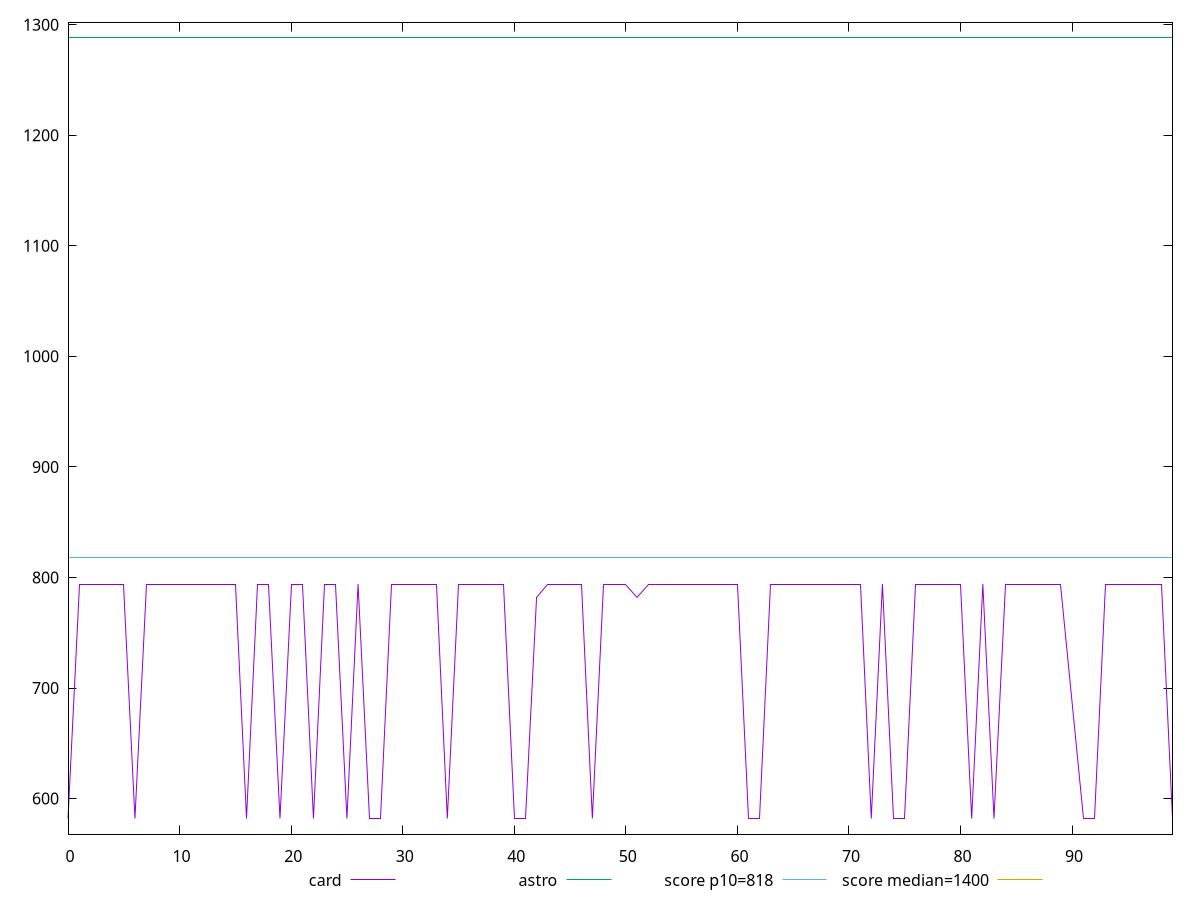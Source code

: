 reset

$card <<EOF
0 582
1 794
2 794
3 794
4 794
5 794
6 582
7 794
8 794
9 794
10 794
11 794
12 794
13 794
14 794
15 794
16 582
17 794
18 794
19 582
20 794
21 794
22 582
23 794
24 794
25 582
26 794
27 582
28 582
29 794
30 794
31 794
32 794
33 794
34 582
35 794
36 794
37 794
38 794
39 794
40 582
41 582
42 782
43 794
44 794
45 794
46 794
47 582
48 794
49 794
50 794
51 782
52 794
53 794
54 794
55 794
56 794
57 794
58 794
59 794
60 794
61 582
62 582
63 794
64 794
65 794
66 794
67 794
68 794
69 794
70 794
71 794
72 582
73 794
74 582
75 582
76 794
77 794
78 794
79 794
80 794
81 582
82 794
83 582
84 794
85 794
86 794
87 794
88 794
89 794
91 582
92 582
93 794
94 794
95 794
96 794
97 794
98 794
99 582
EOF

$astro <<EOF
0 1288
1 1288
2 1288
3 1288
4 1288
5 1288
6 1288
7 1288
8 1288
9 1288
10 1288
11 1288
12 1288
13 1288
14 1288
15 1288
16 1288
17 1288
18 1288
19 1288
20 1288
21 1288
22 1288
23 1288
24 1288
25 1288
26 1288
27 1288
28 1288
29 1288
30 1288
31 1288
32 1288
33 1288
34 1288
35 1288
36 1288
37 1288
38 1288
39 1288
40 1288
41 1288
42 1288
43 1288
44 1288
45 1288
46 1288
47 1288
48 1288
49 1288
50 1288
51 1288
52 1288
53 1288
54 1288
55 1288
56 1288
57 1288
58 1288
59 1288
60 1288
61 1288
62 1288
63 1288
64 1288
65 1288
66 1288
67 1288
68 1288
69 1288
70 1288
71 1288
72 1288
73 1288
74 1288
75 1288
76 1288
77 1288
78 1288
79 1288
80 1288
81 1288
82 1288
83 1288
84 1288
85 1288
86 1288
87 1288
88 1288
89 1288
90 1288
91 1288
92 1288
93 1288
94 1288
95 1288
96 1288
97 1288
98 1288
99 1288
EOF

set key outside below
set xrange [0:99]
set yrange [567.88:1302.12]
set trange [567.88:1302.12]
set terminal svg size 640, 520 enhanced background rgb 'white'
set output "report/report_00029_2021-02-24T13-36-40.390Z/dom-size/comparison/line/2_vs_3.svg"

plot $card title "card" with line, \
     $astro title "astro" with line, \
     818 title "score p10=818", \
     1400 title "score median=1400"

reset
